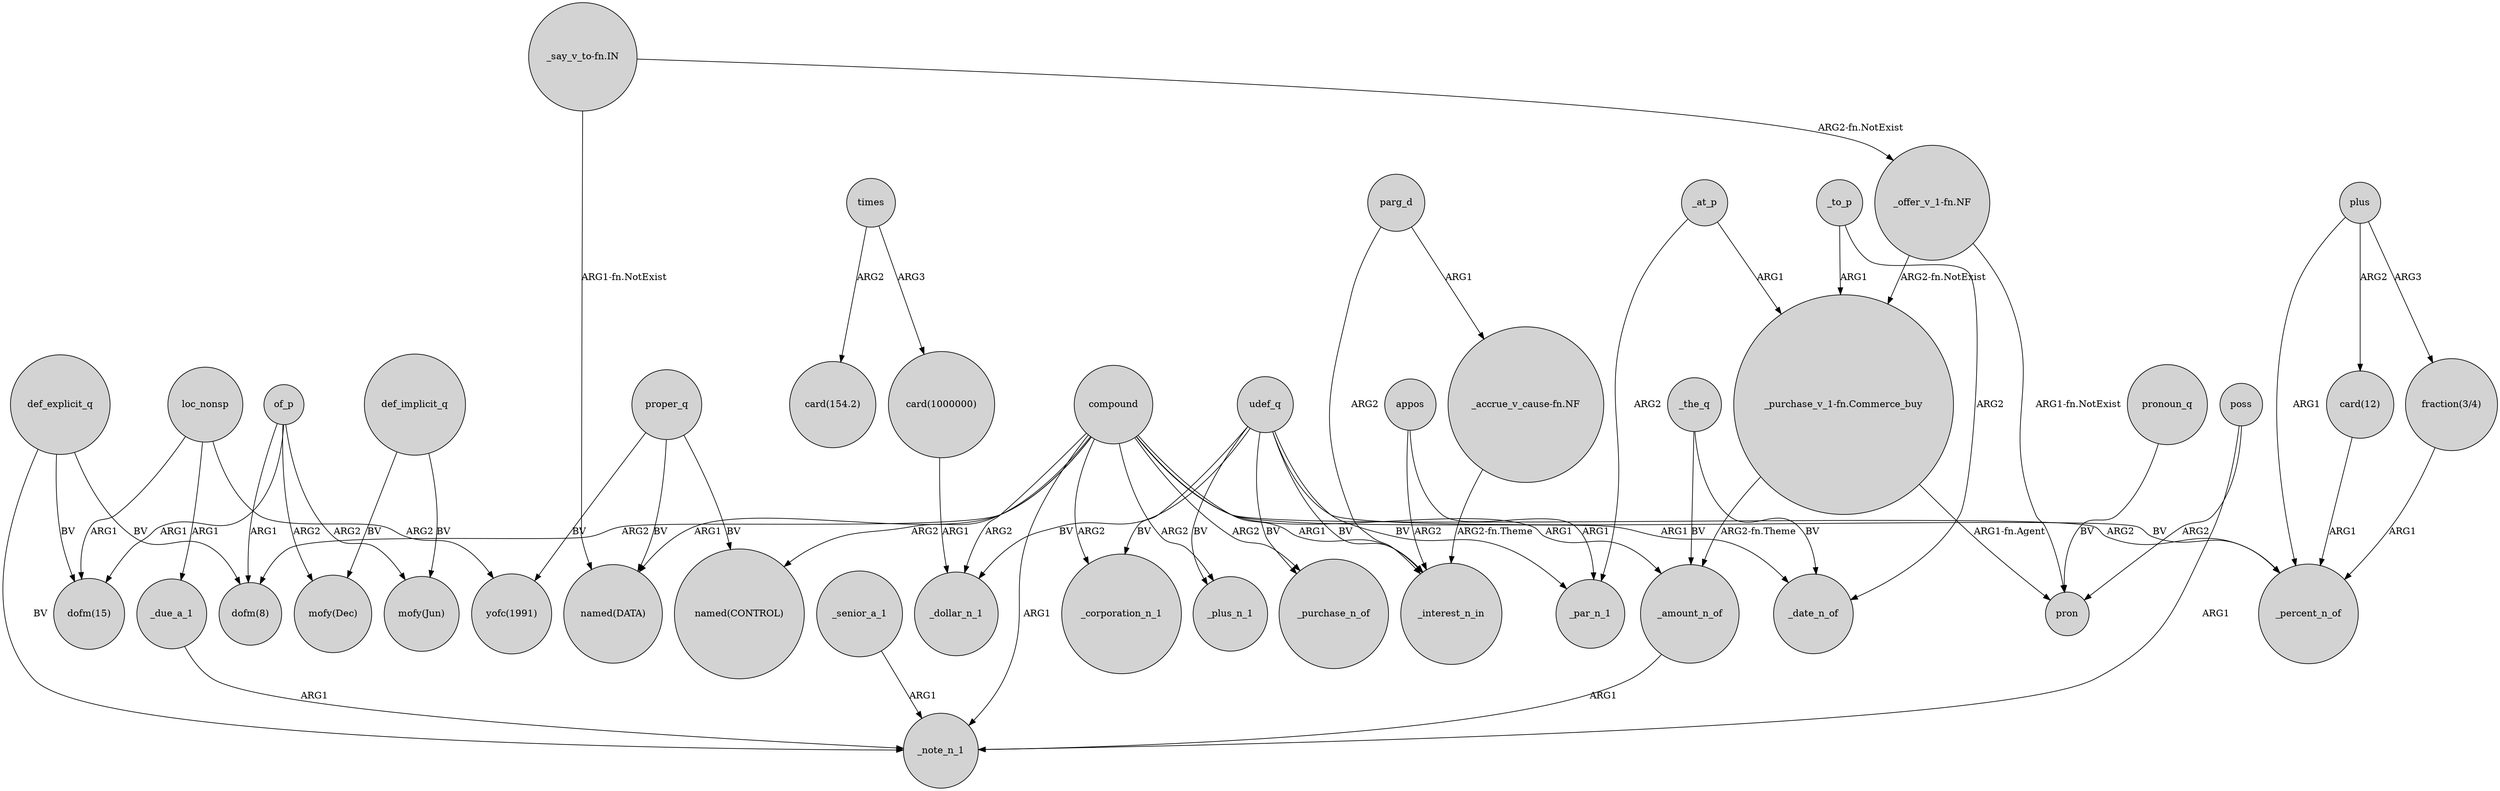 digraph {
	node [shape=circle style=filled]
	loc_nonsp -> "dofm(15)" [label=ARG1]
	"card(1000000)" -> _dollar_n_1 [label=ARG1]
	def_explicit_q -> "dofm(15)" [label=BV]
	udef_q -> _par_n_1 [label=BV]
	_to_p -> "_purchase_v_1-fn.Commerce_buy" [label=ARG1]
	def_explicit_q -> "dofm(8)" [label=BV]
	parg_d -> _interest_n_in [label=ARG2]
	times -> "card(154.2)" [label=ARG2]
	poss -> pron [label=ARG2]
	_the_q -> _amount_n_of [label=BV]
	compound -> _note_n_1 [label=ARG1]
	loc_nonsp -> "yofc(1991)" [label=ARG2]
	_at_p -> _par_n_1 [label=ARG2]
	"_say_v_to-fn.IN" -> "_offer_v_1-fn.NF" [label="ARG2-fn.NotExist"]
	_the_q -> _date_n_of [label=BV]
	compound -> _plus_n_1 [label=ARG2]
	def_implicit_q -> "mofy(Dec)" [label=BV]
	of_p -> "mofy(Jun)" [label=ARG2]
	_senior_a_1 -> _note_n_1 [label=ARG1]
	poss -> _note_n_1 [label=ARG1]
	proper_q -> "yofc(1991)" [label=BV]
	appos -> _interest_n_in [label=ARG2]
	compound -> _corporation_n_1 [label=ARG2]
	parg_d -> "_accrue_v_cause-fn.NF" [label=ARG1]
	udef_q -> _plus_n_1 [label=BV]
	plus -> _percent_n_of [label=ARG1]
	proper_q -> "named(DATA)" [label=BV]
	"_offer_v_1-fn.NF" -> pron [label="ARG1-fn.NotExist"]
	compound -> "dofm(8)" [label=ARG2]
	udef_q -> _interest_n_in [label=BV]
	compound -> _date_n_of [label=ARG1]
	def_explicit_q -> _note_n_1 [label=BV]
	compound -> _percent_n_of [label=ARG2]
	proper_q -> "named(CONTROL)" [label=BV]
	of_p -> "dofm(8)" [label=ARG1]
	"_say_v_to-fn.IN" -> "named(DATA)" [label="ARG1-fn.NotExist"]
	"_purchase_v_1-fn.Commerce_buy" -> pron [label="ARG1-fn.Agent"]
	loc_nonsp -> _due_a_1 [label=ARG1]
	def_implicit_q -> "mofy(Jun)" [label=BV]
	pronoun_q -> pron [label=BV]
	udef_q -> _corporation_n_1 [label=BV]
	plus -> "card(12)" [label=ARG2]
	compound -> _amount_n_of [label=ARG1]
	_to_p -> _date_n_of [label=ARG2]
	times -> "card(1000000)" [label=ARG3]
	"_accrue_v_cause-fn.NF" -> _interest_n_in [label="ARG2-fn.Theme"]
	_amount_n_of -> _note_n_1 [label=ARG1]
	_at_p -> "_purchase_v_1-fn.Commerce_buy" [label=ARG1]
	"card(12)" -> _percent_n_of [label=ARG1]
	compound -> "named(DATA)" [label=ARG1]
	_due_a_1 -> _note_n_1 [label=ARG1]
	compound -> _purchase_n_of [label=ARG2]
	compound -> _interest_n_in [label=ARG1]
	"_offer_v_1-fn.NF" -> "_purchase_v_1-fn.Commerce_buy" [label="ARG2-fn.NotExist"]
	udef_q -> _percent_n_of [label=BV]
	of_p -> "mofy(Dec)" [label=ARG2]
	of_p -> "dofm(15)" [label=ARG1]
	"fraction(3/4)" -> _percent_n_of [label=ARG1]
	compound -> _dollar_n_1 [label=ARG2]
	"_purchase_v_1-fn.Commerce_buy" -> _amount_n_of [label="ARG2-fn.Theme"]
	compound -> "named(CONTROL)" [label=ARG2]
	appos -> _par_n_1 [label=ARG1]
	udef_q -> _purchase_n_of [label=BV]
	udef_q -> _dollar_n_1 [label=BV]
	plus -> "fraction(3/4)" [label=ARG3]
}
